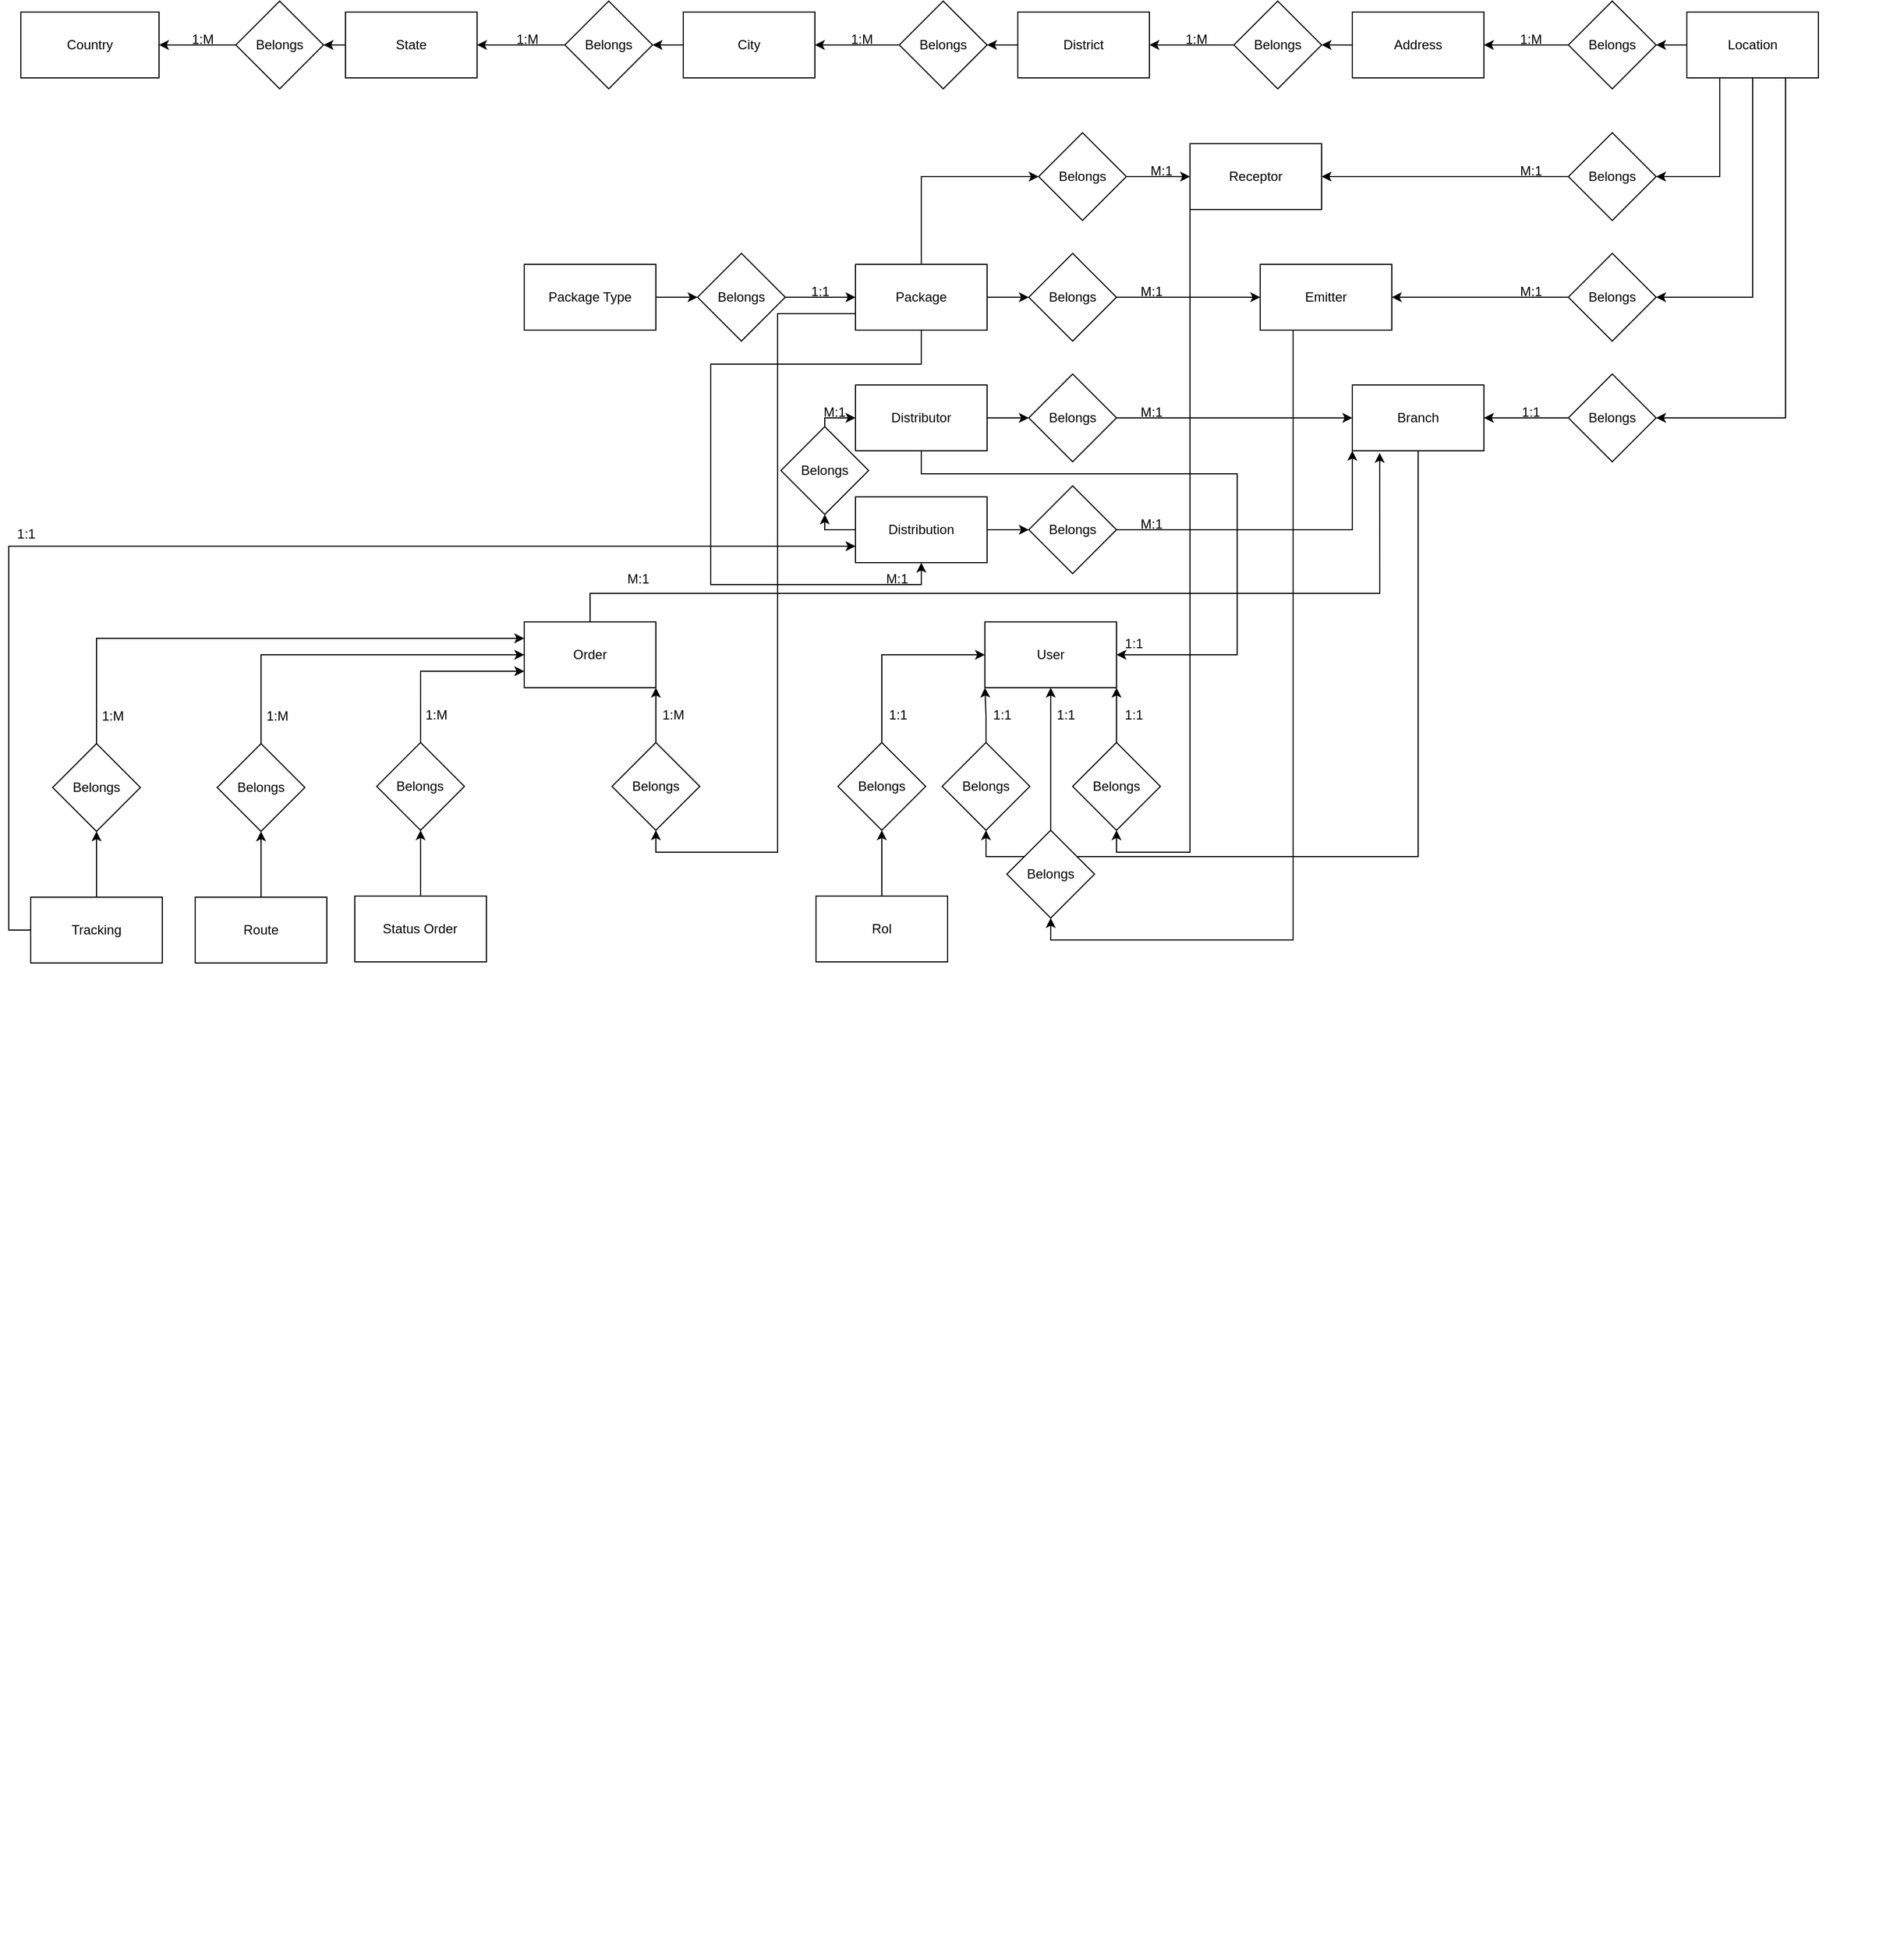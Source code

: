 <mxfile version="22.1.5" type="device">
  <diagram name="Página-1" id="EHT_aglO2U1MHOR7IKIn">
    <mxGraphModel dx="2842" dy="1823" grid="1" gridSize="10" guides="1" tooltips="1" connect="1" arrows="1" fold="1" page="1" pageScale="1" pageWidth="827" pageHeight="1169" math="0" shadow="0">
      <root>
        <mxCell id="0" />
        <mxCell id="1" parent="0" />
        <mxCell id="vcf6kk9Mx6y_zau_NbMi-1" value="" style="group" connectable="0" vertex="1" parent="1">
          <mxGeometry x="-650" y="-991" width="1347" height="1755" as="geometry" />
        </mxCell>
        <mxCell id="vcf6kk9Mx6y_zau_NbMi-116" style="edgeStyle=orthogonalEdgeStyle;rounded=0;orthogonalLoop=1;jettySize=auto;html=1;exitX=0;exitY=0.5;exitDx=0;exitDy=0;entryX=1;entryY=0.5;entryDx=0;entryDy=0;" edge="1" parent="vcf6kk9Mx6y_zau_NbMi-1" source="vcf6kk9Mx6y_zau_NbMi-5" target="vcf6kk9Mx6y_zau_NbMi-18">
          <mxGeometry relative="1" as="geometry" />
        </mxCell>
        <mxCell id="vcf6kk9Mx6y_zau_NbMi-5" value="City" style="rounded=0;whiteSpace=wrap;html=1;" vertex="1" parent="vcf6kk9Mx6y_zau_NbMi-1">
          <mxGeometry x="235" y="-10" width="120" height="60" as="geometry" />
        </mxCell>
        <mxCell id="vcf6kk9Mx6y_zau_NbMi-6" value="State" style="rounded=0;whiteSpace=wrap;html=1;" vertex="1" parent="vcf6kk9Mx6y_zau_NbMi-1">
          <mxGeometry x="-73" y="-10" width="120" height="60" as="geometry" />
        </mxCell>
        <mxCell id="vcf6kk9Mx6y_zau_NbMi-16" value="" style="edgeStyle=orthogonalEdgeStyle;rounded=0;orthogonalLoop=1;jettySize=auto;html=1;entryX=1;entryY=0.5;entryDx=0;entryDy=0;" edge="1" parent="vcf6kk9Mx6y_zau_NbMi-1" source="vcf6kk9Mx6y_zau_NbMi-6" target="vcf6kk9Mx6y_zau_NbMi-15">
          <mxGeometry relative="1" as="geometry" />
        </mxCell>
        <mxCell id="vcf6kk9Mx6y_zau_NbMi-115" style="edgeStyle=orthogonalEdgeStyle;rounded=0;orthogonalLoop=1;jettySize=auto;html=1;exitX=0;exitY=0.5;exitDx=0;exitDy=0;entryX=1;entryY=0.5;entryDx=0;entryDy=0;" edge="1" parent="vcf6kk9Mx6y_zau_NbMi-1" source="vcf6kk9Mx6y_zau_NbMi-18" target="vcf6kk9Mx6y_zau_NbMi-6">
          <mxGeometry relative="1" as="geometry" />
        </mxCell>
        <mxCell id="vcf6kk9Mx6y_zau_NbMi-18" value="Belongs" style="rhombus;whiteSpace=wrap;html=1;" vertex="1" parent="vcf6kk9Mx6y_zau_NbMi-1">
          <mxGeometry x="127" y="-20" width="80" height="80" as="geometry" />
        </mxCell>
        <mxCell id="vcf6kk9Mx6y_zau_NbMi-44" value="1:M" style="text;html=1;strokeColor=none;fillColor=none;align=center;verticalAlign=middle;whiteSpace=wrap;rounded=0;" vertex="1" parent="vcf6kk9Mx6y_zau_NbMi-1">
          <mxGeometry x="-218" y="10" width="30" height="10" as="geometry" />
        </mxCell>
        <mxCell id="vcf6kk9Mx6y_zau_NbMi-46" value="1:M" style="text;html=1;strokeColor=none;fillColor=none;align=center;verticalAlign=middle;whiteSpace=wrap;rounded=0;rotation=0;" vertex="1" parent="vcf6kk9Mx6y_zau_NbMi-1">
          <mxGeometry x="77" y="10" width="32" height="10" as="geometry" />
        </mxCell>
        <mxCell id="vcf6kk9Mx6y_zau_NbMi-15" value="Belongs" style="rhombus;whiteSpace=wrap;html=1;" vertex="1" parent="vcf6kk9Mx6y_zau_NbMi-1">
          <mxGeometry x="-173" y="-20" width="80" height="80" as="geometry" />
        </mxCell>
        <mxCell id="vcf6kk9Mx6y_zau_NbMi-7" value="Country" style="rounded=0;whiteSpace=wrap;html=1;" vertex="1" parent="vcf6kk9Mx6y_zau_NbMi-1">
          <mxGeometry x="-369" y="-10" width="126" height="60" as="geometry" />
        </mxCell>
        <mxCell id="vcf6kk9Mx6y_zau_NbMi-14" style="edgeStyle=orthogonalEdgeStyle;rounded=0;orthogonalLoop=1;jettySize=auto;html=1;" edge="1" parent="vcf6kk9Mx6y_zau_NbMi-1" source="vcf6kk9Mx6y_zau_NbMi-15" target="vcf6kk9Mx6y_zau_NbMi-7">
          <mxGeometry relative="1" as="geometry">
            <mxPoint x="297" as="sourcePoint" />
            <Array as="points" />
          </mxGeometry>
        </mxCell>
        <mxCell id="vcf6kk9Mx6y_zau_NbMi-118" value="District" style="rounded=0;whiteSpace=wrap;html=1;" vertex="1" parent="vcf6kk9Mx6y_zau_NbMi-1">
          <mxGeometry x="540" y="-10" width="120" height="60" as="geometry" />
        </mxCell>
        <mxCell id="vcf6kk9Mx6y_zau_NbMi-121" style="edgeStyle=orthogonalEdgeStyle;rounded=0;orthogonalLoop=1;jettySize=auto;html=1;exitX=0;exitY=0.5;exitDx=0;exitDy=0;entryX=1;entryY=0.5;entryDx=0;entryDy=0;" edge="1" parent="vcf6kk9Mx6y_zau_NbMi-1" source="vcf6kk9Mx6y_zau_NbMi-119" target="vcf6kk9Mx6y_zau_NbMi-5">
          <mxGeometry relative="1" as="geometry" />
        </mxCell>
        <mxCell id="vcf6kk9Mx6y_zau_NbMi-119" value="Belongs" style="rhombus;whiteSpace=wrap;html=1;" vertex="1" parent="vcf6kk9Mx6y_zau_NbMi-1">
          <mxGeometry x="432" y="-20" width="80" height="80" as="geometry" />
        </mxCell>
        <mxCell id="vcf6kk9Mx6y_zau_NbMi-117" style="edgeStyle=orthogonalEdgeStyle;rounded=0;orthogonalLoop=1;jettySize=auto;html=1;exitX=0;exitY=0.5;exitDx=0;exitDy=0;entryX=1;entryY=0.5;entryDx=0;entryDy=0;" edge="1" parent="vcf6kk9Mx6y_zau_NbMi-1" source="vcf6kk9Mx6y_zau_NbMi-118" target="vcf6kk9Mx6y_zau_NbMi-119">
          <mxGeometry relative="1" as="geometry" />
        </mxCell>
        <mxCell id="vcf6kk9Mx6y_zau_NbMi-120" value="1:M" style="text;html=1;strokeColor=none;fillColor=none;align=center;verticalAlign=middle;whiteSpace=wrap;rounded=0;rotation=0;" vertex="1" parent="vcf6kk9Mx6y_zau_NbMi-1">
          <mxGeometry x="382" y="10" width="32" height="10" as="geometry" />
        </mxCell>
        <mxCell id="vcf6kk9Mx6y_zau_NbMi-122" value="Address" style="rounded=0;whiteSpace=wrap;html=1;" vertex="1" parent="vcf6kk9Mx6y_zau_NbMi-1">
          <mxGeometry x="845" y="-10" width="120" height="60" as="geometry" />
        </mxCell>
        <mxCell id="vcf6kk9Mx6y_zau_NbMi-127" style="edgeStyle=orthogonalEdgeStyle;rounded=0;orthogonalLoop=1;jettySize=auto;html=1;exitX=0;exitY=0.5;exitDx=0;exitDy=0;entryX=1;entryY=0.5;entryDx=0;entryDy=0;" edge="1" parent="vcf6kk9Mx6y_zau_NbMi-1" source="vcf6kk9Mx6y_zau_NbMi-124" target="vcf6kk9Mx6y_zau_NbMi-118">
          <mxGeometry relative="1" as="geometry" />
        </mxCell>
        <mxCell id="vcf6kk9Mx6y_zau_NbMi-124" value="Belongs" style="rhombus;whiteSpace=wrap;html=1;" vertex="1" parent="vcf6kk9Mx6y_zau_NbMi-1">
          <mxGeometry x="737" y="-20" width="80" height="80" as="geometry" />
        </mxCell>
        <mxCell id="vcf6kk9Mx6y_zau_NbMi-125" style="edgeStyle=orthogonalEdgeStyle;rounded=0;orthogonalLoop=1;jettySize=auto;html=1;exitX=0;exitY=0.5;exitDx=0;exitDy=0;entryX=1;entryY=0.5;entryDx=0;entryDy=0;" edge="1" parent="vcf6kk9Mx6y_zau_NbMi-1" source="vcf6kk9Mx6y_zau_NbMi-122" target="vcf6kk9Mx6y_zau_NbMi-124">
          <mxGeometry relative="1" as="geometry" />
        </mxCell>
        <mxCell id="vcf6kk9Mx6y_zau_NbMi-126" value="1:M" style="text;html=1;strokeColor=none;fillColor=none;align=center;verticalAlign=middle;whiteSpace=wrap;rounded=0;rotation=0;" vertex="1" parent="vcf6kk9Mx6y_zau_NbMi-1">
          <mxGeometry x="687" y="10" width="32" height="10" as="geometry" />
        </mxCell>
        <mxCell id="vcf6kk9Mx6y_zau_NbMi-147" style="edgeStyle=orthogonalEdgeStyle;rounded=0;orthogonalLoop=1;jettySize=auto;html=1;exitX=0.25;exitY=1;exitDx=0;exitDy=0;entryX=1;entryY=0.5;entryDx=0;entryDy=0;" edge="1" parent="vcf6kk9Mx6y_zau_NbMi-1" source="vcf6kk9Mx6y_zau_NbMi-128" target="vcf6kk9Mx6y_zau_NbMi-137">
          <mxGeometry relative="1" as="geometry" />
        </mxCell>
        <mxCell id="vcf6kk9Mx6y_zau_NbMi-148" style="edgeStyle=orthogonalEdgeStyle;rounded=0;orthogonalLoop=1;jettySize=auto;html=1;exitX=0.5;exitY=1;exitDx=0;exitDy=0;entryX=1;entryY=0.5;entryDx=0;entryDy=0;" edge="1" parent="vcf6kk9Mx6y_zau_NbMi-1" source="vcf6kk9Mx6y_zau_NbMi-128" target="vcf6kk9Mx6y_zau_NbMi-141">
          <mxGeometry relative="1" as="geometry" />
        </mxCell>
        <mxCell id="vcf6kk9Mx6y_zau_NbMi-149" style="edgeStyle=orthogonalEdgeStyle;rounded=0;orthogonalLoop=1;jettySize=auto;html=1;exitX=0.75;exitY=1;exitDx=0;exitDy=0;entryX=1;entryY=0.5;entryDx=0;entryDy=0;" edge="1" parent="vcf6kk9Mx6y_zau_NbMi-1" source="vcf6kk9Mx6y_zau_NbMi-128" target="vcf6kk9Mx6y_zau_NbMi-145">
          <mxGeometry relative="1" as="geometry" />
        </mxCell>
        <mxCell id="vcf6kk9Mx6y_zau_NbMi-128" value="Location" style="rounded=0;whiteSpace=wrap;html=1;" vertex="1" parent="vcf6kk9Mx6y_zau_NbMi-1">
          <mxGeometry x="1150" y="-10" width="120" height="60" as="geometry" />
        </mxCell>
        <mxCell id="vcf6kk9Mx6y_zau_NbMi-134" style="edgeStyle=orthogonalEdgeStyle;rounded=0;orthogonalLoop=1;jettySize=auto;html=1;exitX=0;exitY=0.5;exitDx=0;exitDy=0;entryX=1;entryY=0.5;entryDx=0;entryDy=0;" edge="1" parent="vcf6kk9Mx6y_zau_NbMi-1" source="vcf6kk9Mx6y_zau_NbMi-130" target="vcf6kk9Mx6y_zau_NbMi-122">
          <mxGeometry relative="1" as="geometry" />
        </mxCell>
        <mxCell id="vcf6kk9Mx6y_zau_NbMi-130" value="Belongs" style="rhombus;whiteSpace=wrap;html=1;" vertex="1" parent="vcf6kk9Mx6y_zau_NbMi-1">
          <mxGeometry x="1042" y="-20" width="80" height="80" as="geometry" />
        </mxCell>
        <mxCell id="vcf6kk9Mx6y_zau_NbMi-131" style="edgeStyle=orthogonalEdgeStyle;rounded=0;orthogonalLoop=1;jettySize=auto;html=1;exitX=0;exitY=0.5;exitDx=0;exitDy=0;entryX=1;entryY=0.5;entryDx=0;entryDy=0;" edge="1" parent="vcf6kk9Mx6y_zau_NbMi-1" source="vcf6kk9Mx6y_zau_NbMi-128" target="vcf6kk9Mx6y_zau_NbMi-130">
          <mxGeometry relative="1" as="geometry" />
        </mxCell>
        <mxCell id="vcf6kk9Mx6y_zau_NbMi-132" value="1:M" style="text;html=1;strokeColor=none;fillColor=none;align=center;verticalAlign=middle;whiteSpace=wrap;rounded=0;rotation=0;" vertex="1" parent="vcf6kk9Mx6y_zau_NbMi-1">
          <mxGeometry x="992" y="10" width="32" height="10" as="geometry" />
        </mxCell>
        <mxCell id="vcf6kk9Mx6y_zau_NbMi-162" style="edgeStyle=orthogonalEdgeStyle;rounded=0;orthogonalLoop=1;jettySize=auto;html=1;exitX=0;exitY=1;exitDx=0;exitDy=0;entryX=0.5;entryY=1;entryDx=0;entryDy=0;" edge="1" parent="vcf6kk9Mx6y_zau_NbMi-1" source="vcf6kk9Mx6y_zau_NbMi-135" target="vcf6kk9Mx6y_zau_NbMi-153">
          <mxGeometry relative="1" as="geometry" />
        </mxCell>
        <mxCell id="vcf6kk9Mx6y_zau_NbMi-135" value="Receptor" style="rounded=0;whiteSpace=wrap;html=1;" vertex="1" parent="vcf6kk9Mx6y_zau_NbMi-1">
          <mxGeometry x="697" y="110" width="120" height="60" as="geometry" />
        </mxCell>
        <mxCell id="vcf6kk9Mx6y_zau_NbMi-136" style="edgeStyle=orthogonalEdgeStyle;rounded=0;orthogonalLoop=1;jettySize=auto;html=1;exitX=0;exitY=0.5;exitDx=0;exitDy=0;entryX=1;entryY=0.5;entryDx=0;entryDy=0;" edge="1" parent="vcf6kk9Mx6y_zau_NbMi-1" source="vcf6kk9Mx6y_zau_NbMi-137" target="vcf6kk9Mx6y_zau_NbMi-135">
          <mxGeometry relative="1" as="geometry" />
        </mxCell>
        <mxCell id="vcf6kk9Mx6y_zau_NbMi-137" value="Belongs" style="rhombus;whiteSpace=wrap;html=1;" vertex="1" parent="vcf6kk9Mx6y_zau_NbMi-1">
          <mxGeometry x="1042" y="100" width="80" height="80" as="geometry" />
        </mxCell>
        <mxCell id="vcf6kk9Mx6y_zau_NbMi-138" value="M:1" style="text;html=1;strokeColor=none;fillColor=none;align=center;verticalAlign=middle;whiteSpace=wrap;rounded=0;rotation=0;" vertex="1" parent="vcf6kk9Mx6y_zau_NbMi-1">
          <mxGeometry x="992" y="130" width="32" height="10" as="geometry" />
        </mxCell>
        <mxCell id="vcf6kk9Mx6y_zau_NbMi-161" style="edgeStyle=orthogonalEdgeStyle;rounded=0;orthogonalLoop=1;jettySize=auto;html=1;exitX=0.25;exitY=1;exitDx=0;exitDy=0;entryX=0.5;entryY=1;entryDx=0;entryDy=0;" edge="1" parent="vcf6kk9Mx6y_zau_NbMi-1" source="vcf6kk9Mx6y_zau_NbMi-139" target="vcf6kk9Mx6y_zau_NbMi-155">
          <mxGeometry relative="1" as="geometry" />
        </mxCell>
        <mxCell id="vcf6kk9Mx6y_zau_NbMi-139" value="Emitter" style="rounded=0;whiteSpace=wrap;html=1;" vertex="1" parent="vcf6kk9Mx6y_zau_NbMi-1">
          <mxGeometry x="761" y="220" width="120" height="60" as="geometry" />
        </mxCell>
        <mxCell id="vcf6kk9Mx6y_zau_NbMi-140" style="edgeStyle=orthogonalEdgeStyle;rounded=0;orthogonalLoop=1;jettySize=auto;html=1;exitX=0;exitY=0.5;exitDx=0;exitDy=0;entryX=1;entryY=0.5;entryDx=0;entryDy=0;" edge="1" parent="vcf6kk9Mx6y_zau_NbMi-1" source="vcf6kk9Mx6y_zau_NbMi-141" target="vcf6kk9Mx6y_zau_NbMi-139">
          <mxGeometry relative="1" as="geometry" />
        </mxCell>
        <mxCell id="vcf6kk9Mx6y_zau_NbMi-141" value="Belongs" style="rhombus;whiteSpace=wrap;html=1;" vertex="1" parent="vcf6kk9Mx6y_zau_NbMi-1">
          <mxGeometry x="1042" y="210" width="80" height="80" as="geometry" />
        </mxCell>
        <mxCell id="vcf6kk9Mx6y_zau_NbMi-142" value="M:1" style="text;html=1;strokeColor=none;fillColor=none;align=center;verticalAlign=middle;whiteSpace=wrap;rounded=0;rotation=0;" vertex="1" parent="vcf6kk9Mx6y_zau_NbMi-1">
          <mxGeometry x="992" y="240" width="32" height="10" as="geometry" />
        </mxCell>
        <mxCell id="vcf6kk9Mx6y_zau_NbMi-160" style="edgeStyle=orthogonalEdgeStyle;rounded=0;orthogonalLoop=1;jettySize=auto;html=1;exitX=0.5;exitY=1;exitDx=0;exitDy=0;entryX=0.5;entryY=1;entryDx=0;entryDy=0;" edge="1" parent="vcf6kk9Mx6y_zau_NbMi-1" source="vcf6kk9Mx6y_zau_NbMi-143" target="vcf6kk9Mx6y_zau_NbMi-154">
          <mxGeometry relative="1" as="geometry">
            <Array as="points">
              <mxPoint x="905" y="760" />
              <mxPoint x="511" y="760" />
            </Array>
          </mxGeometry>
        </mxCell>
        <mxCell id="vcf6kk9Mx6y_zau_NbMi-143" value="Branch" style="rounded=0;whiteSpace=wrap;html=1;" vertex="1" parent="vcf6kk9Mx6y_zau_NbMi-1">
          <mxGeometry x="845" y="330" width="120" height="60" as="geometry" />
        </mxCell>
        <mxCell id="vcf6kk9Mx6y_zau_NbMi-144" style="edgeStyle=orthogonalEdgeStyle;rounded=0;orthogonalLoop=1;jettySize=auto;html=1;exitX=0;exitY=0.5;exitDx=0;exitDy=0;entryX=1;entryY=0.5;entryDx=0;entryDy=0;" edge="1" parent="vcf6kk9Mx6y_zau_NbMi-1" source="vcf6kk9Mx6y_zau_NbMi-145" target="vcf6kk9Mx6y_zau_NbMi-143">
          <mxGeometry relative="1" as="geometry" />
        </mxCell>
        <mxCell id="vcf6kk9Mx6y_zau_NbMi-145" value="Belongs" style="rhombus;whiteSpace=wrap;html=1;" vertex="1" parent="vcf6kk9Mx6y_zau_NbMi-1">
          <mxGeometry x="1042" y="320" width="80" height="80" as="geometry" />
        </mxCell>
        <mxCell id="vcf6kk9Mx6y_zau_NbMi-146" value="1:1" style="text;html=1;strokeColor=none;fillColor=none;align=center;verticalAlign=middle;whiteSpace=wrap;rounded=0;rotation=0;" vertex="1" parent="vcf6kk9Mx6y_zau_NbMi-1">
          <mxGeometry x="992" y="350" width="32" height="10" as="geometry" />
        </mxCell>
        <mxCell id="vcf6kk9Mx6y_zau_NbMi-150" value="User" style="rounded=0;whiteSpace=wrap;html=1;" vertex="1" parent="vcf6kk9Mx6y_zau_NbMi-1">
          <mxGeometry x="510" y="546" width="120" height="60" as="geometry" />
        </mxCell>
        <mxCell id="vcf6kk9Mx6y_zau_NbMi-157" style="edgeStyle=orthogonalEdgeStyle;rounded=0;orthogonalLoop=1;jettySize=auto;html=1;exitX=0.5;exitY=0;exitDx=0;exitDy=0;" edge="1" parent="vcf6kk9Mx6y_zau_NbMi-1" source="vcf6kk9Mx6y_zau_NbMi-153">
          <mxGeometry relative="1" as="geometry">
            <mxPoint x="630" y="606" as="targetPoint" />
          </mxGeometry>
        </mxCell>
        <mxCell id="vcf6kk9Mx6y_zau_NbMi-153" value="Belongs" style="rhombus;whiteSpace=wrap;html=1;" vertex="1" parent="vcf6kk9Mx6y_zau_NbMi-1">
          <mxGeometry x="590" y="656" width="80" height="80" as="geometry" />
        </mxCell>
        <mxCell id="vcf6kk9Mx6y_zau_NbMi-156" style="edgeStyle=orthogonalEdgeStyle;rounded=0;orthogonalLoop=1;jettySize=auto;html=1;" edge="1" parent="vcf6kk9Mx6y_zau_NbMi-1" source="vcf6kk9Mx6y_zau_NbMi-154">
          <mxGeometry relative="1" as="geometry">
            <mxPoint x="510" y="606" as="targetPoint" />
          </mxGeometry>
        </mxCell>
        <mxCell id="vcf6kk9Mx6y_zau_NbMi-154" value="Belongs" style="rhombus;whiteSpace=wrap;html=1;" vertex="1" parent="vcf6kk9Mx6y_zau_NbMi-1">
          <mxGeometry x="471" y="656" width="80" height="80" as="geometry" />
        </mxCell>
        <mxCell id="vcf6kk9Mx6y_zau_NbMi-158" style="edgeStyle=orthogonalEdgeStyle;rounded=0;orthogonalLoop=1;jettySize=auto;html=1;exitX=0.5;exitY=0;exitDx=0;exitDy=0;entryX=0.5;entryY=1;entryDx=0;entryDy=0;" edge="1" parent="vcf6kk9Mx6y_zau_NbMi-1" source="vcf6kk9Mx6y_zau_NbMi-155" target="vcf6kk9Mx6y_zau_NbMi-150">
          <mxGeometry relative="1" as="geometry" />
        </mxCell>
        <mxCell id="vcf6kk9Mx6y_zau_NbMi-155" value="Belongs" style="rhombus;whiteSpace=wrap;html=1;" vertex="1" parent="vcf6kk9Mx6y_zau_NbMi-1">
          <mxGeometry x="530" y="736" width="80" height="80" as="geometry" />
        </mxCell>
        <mxCell id="vcf6kk9Mx6y_zau_NbMi-163" value="1:1" style="text;html=1;strokeColor=none;fillColor=none;align=center;verticalAlign=middle;whiteSpace=wrap;rounded=0;rotation=0;" vertex="1" parent="vcf6kk9Mx6y_zau_NbMi-1">
          <mxGeometry x="630" y="626" width="32" height="10" as="geometry" />
        </mxCell>
        <mxCell id="vcf6kk9Mx6y_zau_NbMi-165" value="1:1" style="text;html=1;strokeColor=none;fillColor=none;align=center;verticalAlign=middle;whiteSpace=wrap;rounded=0;rotation=0;" vertex="1" parent="vcf6kk9Mx6y_zau_NbMi-1">
          <mxGeometry x="568" y="626" width="32" height="10" as="geometry" />
        </mxCell>
        <mxCell id="vcf6kk9Mx6y_zau_NbMi-164" value="1:1" style="text;html=1;strokeColor=none;fillColor=none;align=center;verticalAlign=middle;whiteSpace=wrap;rounded=0;rotation=0;" vertex="1" parent="vcf6kk9Mx6y_zau_NbMi-1">
          <mxGeometry x="510" y="626" width="32" height="10" as="geometry" />
        </mxCell>
        <mxCell id="vcf6kk9Mx6y_zau_NbMi-167" style="edgeStyle=orthogonalEdgeStyle;rounded=0;orthogonalLoop=1;jettySize=auto;html=1;entryX=0;entryY=0.5;entryDx=0;entryDy=0;exitX=0.5;exitY=0;exitDx=0;exitDy=0;" edge="1" parent="vcf6kk9Mx6y_zau_NbMi-1" source="vcf6kk9Mx6y_zau_NbMi-168" target="vcf6kk9Mx6y_zau_NbMi-150">
          <mxGeometry relative="1" as="geometry">
            <mxPoint x="415" y="606" as="targetPoint" />
          </mxGeometry>
        </mxCell>
        <mxCell id="vcf6kk9Mx6y_zau_NbMi-168" value="Belongs" style="rhombus;whiteSpace=wrap;html=1;" vertex="1" parent="vcf6kk9Mx6y_zau_NbMi-1">
          <mxGeometry x="376" y="656" width="80" height="80" as="geometry" />
        </mxCell>
        <mxCell id="vcf6kk9Mx6y_zau_NbMi-169" value="1:1" style="text;html=1;strokeColor=none;fillColor=none;align=center;verticalAlign=middle;whiteSpace=wrap;rounded=0;rotation=0;" vertex="1" parent="vcf6kk9Mx6y_zau_NbMi-1">
          <mxGeometry x="415" y="626" width="32" height="10" as="geometry" />
        </mxCell>
        <mxCell id="vcf6kk9Mx6y_zau_NbMi-171" style="edgeStyle=orthogonalEdgeStyle;rounded=0;orthogonalLoop=1;jettySize=auto;html=1;entryX=0.5;entryY=1;entryDx=0;entryDy=0;" edge="1" parent="vcf6kk9Mx6y_zau_NbMi-1" source="vcf6kk9Mx6y_zau_NbMi-170" target="vcf6kk9Mx6y_zau_NbMi-168">
          <mxGeometry relative="1" as="geometry" />
        </mxCell>
        <mxCell id="vcf6kk9Mx6y_zau_NbMi-170" value="Rol" style="rounded=0;whiteSpace=wrap;html=1;" vertex="1" parent="vcf6kk9Mx6y_zau_NbMi-1">
          <mxGeometry x="356" y="796" width="120" height="60" as="geometry" />
        </mxCell>
        <mxCell id="vcf6kk9Mx6y_zau_NbMi-190" style="edgeStyle=orthogonalEdgeStyle;rounded=0;orthogonalLoop=1;jettySize=auto;html=1;exitX=0.5;exitY=0;exitDx=0;exitDy=0;entryX=0;entryY=0.5;entryDx=0;entryDy=0;" edge="1" parent="vcf6kk9Mx6y_zau_NbMi-1" source="vcf6kk9Mx6y_zau_NbMi-178" target="vcf6kk9Mx6y_zau_NbMi-187">
          <mxGeometry relative="1" as="geometry" />
        </mxCell>
        <mxCell id="vcf6kk9Mx6y_zau_NbMi-194" style="edgeStyle=orthogonalEdgeStyle;rounded=0;orthogonalLoop=1;jettySize=auto;html=1;exitX=0;exitY=0.75;exitDx=0;exitDy=0;entryX=0.5;entryY=1;entryDx=0;entryDy=0;" edge="1" parent="vcf6kk9Mx6y_zau_NbMi-1" source="vcf6kk9Mx6y_zau_NbMi-178" target="vcf6kk9Mx6y_zau_NbMi-193">
          <mxGeometry relative="1" as="geometry" />
        </mxCell>
        <mxCell id="vcf6kk9Mx6y_zau_NbMi-235" style="edgeStyle=orthogonalEdgeStyle;rounded=0;orthogonalLoop=1;jettySize=auto;html=1;exitX=0.5;exitY=1;exitDx=0;exitDy=0;entryX=0.5;entryY=1;entryDx=0;entryDy=0;" edge="1" parent="vcf6kk9Mx6y_zau_NbMi-1" source="vcf6kk9Mx6y_zau_NbMi-178" target="vcf6kk9Mx6y_zau_NbMi-221">
          <mxGeometry relative="1" as="geometry">
            <Array as="points">
              <mxPoint x="452" y="311" />
              <mxPoint x="260" y="311" />
              <mxPoint x="260" y="512" />
              <mxPoint x="452" y="512" />
            </Array>
          </mxGeometry>
        </mxCell>
        <mxCell id="vcf6kk9Mx6y_zau_NbMi-178" value="Package" style="rounded=0;whiteSpace=wrap;html=1;" vertex="1" parent="vcf6kk9Mx6y_zau_NbMi-1">
          <mxGeometry x="392" y="220" width="120" height="60" as="geometry" />
        </mxCell>
        <mxCell id="vcf6kk9Mx6y_zau_NbMi-181" style="edgeStyle=orthogonalEdgeStyle;rounded=0;orthogonalLoop=1;jettySize=auto;html=1;exitX=1;exitY=0.5;exitDx=0;exitDy=0;entryX=0;entryY=0.5;entryDx=0;entryDy=0;" edge="1" parent="vcf6kk9Mx6y_zau_NbMi-1" source="vcf6kk9Mx6y_zau_NbMi-179" target="vcf6kk9Mx6y_zau_NbMi-139">
          <mxGeometry relative="1" as="geometry">
            <mxPoint x="694" y="245" as="targetPoint" />
          </mxGeometry>
        </mxCell>
        <mxCell id="vcf6kk9Mx6y_zau_NbMi-179" value="Belongs" style="rhombus;whiteSpace=wrap;html=1;" vertex="1" parent="vcf6kk9Mx6y_zau_NbMi-1">
          <mxGeometry x="550" y="210" width="80" height="80" as="geometry" />
        </mxCell>
        <mxCell id="vcf6kk9Mx6y_zau_NbMi-177" style="edgeStyle=orthogonalEdgeStyle;rounded=0;orthogonalLoop=1;jettySize=auto;html=1;entryX=0;entryY=0.5;entryDx=0;entryDy=0;" edge="1" parent="vcf6kk9Mx6y_zau_NbMi-1" source="vcf6kk9Mx6y_zau_NbMi-178" target="vcf6kk9Mx6y_zau_NbMi-179">
          <mxGeometry relative="1" as="geometry" />
        </mxCell>
        <mxCell id="vcf6kk9Mx6y_zau_NbMi-180" value="M:1" style="text;html=1;strokeColor=none;fillColor=none;align=center;verticalAlign=middle;whiteSpace=wrap;rounded=0;rotation=0;" vertex="1" parent="vcf6kk9Mx6y_zau_NbMi-1">
          <mxGeometry x="646" y="240" width="32" height="10" as="geometry" />
        </mxCell>
        <mxCell id="vcf6kk9Mx6y_zau_NbMi-182" value="Package Type" style="rounded=0;whiteSpace=wrap;html=1;" vertex="1" parent="vcf6kk9Mx6y_zau_NbMi-1">
          <mxGeometry x="90" y="220" width="120" height="60" as="geometry" />
        </mxCell>
        <mxCell id="vcf6kk9Mx6y_zau_NbMi-186" style="edgeStyle=orthogonalEdgeStyle;rounded=0;orthogonalLoop=1;jettySize=auto;html=1;exitX=1;exitY=0.5;exitDx=0;exitDy=0;" edge="1" parent="vcf6kk9Mx6y_zau_NbMi-1" source="vcf6kk9Mx6y_zau_NbMi-183" target="vcf6kk9Mx6y_zau_NbMi-178">
          <mxGeometry relative="1" as="geometry" />
        </mxCell>
        <mxCell id="vcf6kk9Mx6y_zau_NbMi-183" value="Belongs" style="rhombus;whiteSpace=wrap;html=1;" vertex="1" parent="vcf6kk9Mx6y_zau_NbMi-1">
          <mxGeometry x="248" y="210" width="80" height="80" as="geometry" />
        </mxCell>
        <mxCell id="vcf6kk9Mx6y_zau_NbMi-184" style="edgeStyle=orthogonalEdgeStyle;rounded=0;orthogonalLoop=1;jettySize=auto;html=1;entryX=0;entryY=0.5;entryDx=0;entryDy=0;" edge="1" parent="vcf6kk9Mx6y_zau_NbMi-1" source="vcf6kk9Mx6y_zau_NbMi-182" target="vcf6kk9Mx6y_zau_NbMi-183">
          <mxGeometry relative="1" as="geometry" />
        </mxCell>
        <mxCell id="vcf6kk9Mx6y_zau_NbMi-185" value="1:1" style="text;html=1;strokeColor=none;fillColor=none;align=center;verticalAlign=middle;whiteSpace=wrap;rounded=0;rotation=0;" vertex="1" parent="vcf6kk9Mx6y_zau_NbMi-1">
          <mxGeometry x="344" y="240" width="32" height="10" as="geometry" />
        </mxCell>
        <mxCell id="vcf6kk9Mx6y_zau_NbMi-189" style="edgeStyle=orthogonalEdgeStyle;rounded=0;orthogonalLoop=1;jettySize=auto;html=1;exitX=1;exitY=0.5;exitDx=0;exitDy=0;entryX=0;entryY=0.5;entryDx=0;entryDy=0;" edge="1" parent="vcf6kk9Mx6y_zau_NbMi-1" source="vcf6kk9Mx6y_zau_NbMi-187" target="vcf6kk9Mx6y_zau_NbMi-135">
          <mxGeometry relative="1" as="geometry" />
        </mxCell>
        <mxCell id="vcf6kk9Mx6y_zau_NbMi-187" value="Belongs" style="rhombus;whiteSpace=wrap;html=1;" vertex="1" parent="vcf6kk9Mx6y_zau_NbMi-1">
          <mxGeometry x="559" y="100" width="80" height="80" as="geometry" />
        </mxCell>
        <mxCell id="vcf6kk9Mx6y_zau_NbMi-188" value="M:1" style="text;html=1;strokeColor=none;fillColor=none;align=center;verticalAlign=middle;whiteSpace=wrap;rounded=0;rotation=0;" vertex="1" parent="vcf6kk9Mx6y_zau_NbMi-1">
          <mxGeometry x="655" y="130" width="32" height="10" as="geometry" />
        </mxCell>
        <mxCell id="vcf6kk9Mx6y_zau_NbMi-219" style="edgeStyle=orthogonalEdgeStyle;rounded=0;orthogonalLoop=1;jettySize=auto;html=1;entryX=0.208;entryY=1.032;entryDx=0;entryDy=0;exitX=0.5;exitY=0;exitDx=0;exitDy=0;entryPerimeter=0;" edge="1" parent="vcf6kk9Mx6y_zau_NbMi-1" source="vcf6kk9Mx6y_zau_NbMi-192" target="vcf6kk9Mx6y_zau_NbMi-143">
          <mxGeometry relative="1" as="geometry">
            <Array as="points">
              <mxPoint x="150" y="520" />
              <mxPoint x="870" y="520" />
            </Array>
          </mxGeometry>
        </mxCell>
        <mxCell id="vcf6kk9Mx6y_zau_NbMi-192" value="Order" style="rounded=0;whiteSpace=wrap;html=1;" vertex="1" parent="vcf6kk9Mx6y_zau_NbMi-1">
          <mxGeometry x="90" y="546" width="120" height="60" as="geometry" />
        </mxCell>
        <mxCell id="vcf6kk9Mx6y_zau_NbMi-195" style="edgeStyle=orthogonalEdgeStyle;rounded=0;orthogonalLoop=1;jettySize=auto;html=1;exitX=0.5;exitY=0;exitDx=0;exitDy=0;entryX=1;entryY=1;entryDx=0;entryDy=0;" edge="1" parent="vcf6kk9Mx6y_zau_NbMi-1" source="vcf6kk9Mx6y_zau_NbMi-193" target="vcf6kk9Mx6y_zau_NbMi-192">
          <mxGeometry relative="1" as="geometry" />
        </mxCell>
        <mxCell id="vcf6kk9Mx6y_zau_NbMi-193" value="Belongs" style="rhombus;whiteSpace=wrap;html=1;" vertex="1" parent="vcf6kk9Mx6y_zau_NbMi-1">
          <mxGeometry x="170" y="656" width="80" height="80" as="geometry" />
        </mxCell>
        <mxCell id="vcf6kk9Mx6y_zau_NbMi-196" value="1:M" style="text;html=1;strokeColor=none;fillColor=none;align=center;verticalAlign=middle;whiteSpace=wrap;rounded=0;rotation=0;" vertex="1" parent="vcf6kk9Mx6y_zau_NbMi-1">
          <mxGeometry x="210" y="626" width="32" height="10" as="geometry" />
        </mxCell>
        <mxCell id="vcf6kk9Mx6y_zau_NbMi-197" style="edgeStyle=orthogonalEdgeStyle;rounded=0;orthogonalLoop=1;jettySize=auto;html=1;exitX=0.5;exitY=0;exitDx=0;exitDy=0;entryX=0;entryY=0.75;entryDx=0;entryDy=0;" edge="1" parent="vcf6kk9Mx6y_zau_NbMi-1" source="vcf6kk9Mx6y_zau_NbMi-198" target="vcf6kk9Mx6y_zau_NbMi-192">
          <mxGeometry relative="1" as="geometry">
            <mxPoint x="70" y="586" as="targetPoint" />
            <Array as="points">
              <mxPoint x="-4" y="591" />
            </Array>
          </mxGeometry>
        </mxCell>
        <mxCell id="vcf6kk9Mx6y_zau_NbMi-198" value="Belongs" style="rhombus;whiteSpace=wrap;html=1;" vertex="1" parent="vcf6kk9Mx6y_zau_NbMi-1">
          <mxGeometry x="-44.52" y="656" width="80" height="80" as="geometry" />
        </mxCell>
        <mxCell id="vcf6kk9Mx6y_zau_NbMi-199" value="1:M" style="text;html=1;strokeColor=none;fillColor=none;align=center;verticalAlign=middle;whiteSpace=wrap;rounded=0;rotation=0;" vertex="1" parent="vcf6kk9Mx6y_zau_NbMi-1">
          <mxGeometry x="-5.52" y="626" width="32" height="10" as="geometry" />
        </mxCell>
        <mxCell id="vcf6kk9Mx6y_zau_NbMi-200" style="edgeStyle=orthogonalEdgeStyle;rounded=0;orthogonalLoop=1;jettySize=auto;html=1;entryX=0.5;entryY=1;entryDx=0;entryDy=0;" edge="1" parent="vcf6kk9Mx6y_zau_NbMi-1" source="vcf6kk9Mx6y_zau_NbMi-201" target="vcf6kk9Mx6y_zau_NbMi-198">
          <mxGeometry relative="1" as="geometry" />
        </mxCell>
        <mxCell id="vcf6kk9Mx6y_zau_NbMi-201" value="Status Order" style="rounded=0;whiteSpace=wrap;html=1;" vertex="1" parent="vcf6kk9Mx6y_zau_NbMi-1">
          <mxGeometry x="-64.52" y="796" width="120" height="60" as="geometry" />
        </mxCell>
        <mxCell id="vcf6kk9Mx6y_zau_NbMi-233" style="edgeStyle=orthogonalEdgeStyle;rounded=0;orthogonalLoop=1;jettySize=auto;html=1;entryX=1;entryY=0.5;entryDx=0;entryDy=0;" edge="1" parent="vcf6kk9Mx6y_zau_NbMi-1" source="vcf6kk9Mx6y_zau_NbMi-214" target="vcf6kk9Mx6y_zau_NbMi-150">
          <mxGeometry relative="1" as="geometry">
            <Array as="points">
              <mxPoint x="452" y="411" />
              <mxPoint x="740" y="411" />
              <mxPoint x="740" y="576" />
            </Array>
          </mxGeometry>
        </mxCell>
        <mxCell id="vcf6kk9Mx6y_zau_NbMi-214" value="Distributor" style="rounded=0;whiteSpace=wrap;html=1;" vertex="1" parent="vcf6kk9Mx6y_zau_NbMi-1">
          <mxGeometry x="392" y="330" width="120" height="60" as="geometry" />
        </mxCell>
        <mxCell id="vcf6kk9Mx6y_zau_NbMi-218" style="edgeStyle=orthogonalEdgeStyle;rounded=0;orthogonalLoop=1;jettySize=auto;html=1;exitX=1;exitY=0.5;exitDx=0;exitDy=0;entryX=0;entryY=0.5;entryDx=0;entryDy=0;" edge="1" parent="vcf6kk9Mx6y_zau_NbMi-1" source="vcf6kk9Mx6y_zau_NbMi-215" target="vcf6kk9Mx6y_zau_NbMi-143">
          <mxGeometry relative="1" as="geometry" />
        </mxCell>
        <mxCell id="vcf6kk9Mx6y_zau_NbMi-215" value="Belongs" style="rhombus;whiteSpace=wrap;html=1;" vertex="1" parent="vcf6kk9Mx6y_zau_NbMi-1">
          <mxGeometry x="550" y="320" width="80" height="80" as="geometry" />
        </mxCell>
        <mxCell id="vcf6kk9Mx6y_zau_NbMi-216" style="edgeStyle=orthogonalEdgeStyle;rounded=0;orthogonalLoop=1;jettySize=auto;html=1;entryX=0;entryY=0.5;entryDx=0;entryDy=0;" edge="1" parent="vcf6kk9Mx6y_zau_NbMi-1" source="vcf6kk9Mx6y_zau_NbMi-214" target="vcf6kk9Mx6y_zau_NbMi-215">
          <mxGeometry relative="1" as="geometry" />
        </mxCell>
        <mxCell id="vcf6kk9Mx6y_zau_NbMi-217" value="M:1" style="text;html=1;strokeColor=none;fillColor=none;align=center;verticalAlign=middle;whiteSpace=wrap;rounded=0;rotation=0;" vertex="1" parent="vcf6kk9Mx6y_zau_NbMi-1">
          <mxGeometry x="646" y="350" width="32" height="10" as="geometry" />
        </mxCell>
        <mxCell id="vcf6kk9Mx6y_zau_NbMi-220" value="M:1" style="text;html=1;strokeColor=none;fillColor=none;align=center;verticalAlign=middle;whiteSpace=wrap;rounded=0;rotation=0;" vertex="1" parent="vcf6kk9Mx6y_zau_NbMi-1">
          <mxGeometry x="178" y="502" width="32" height="10" as="geometry" />
        </mxCell>
        <mxCell id="vcf6kk9Mx6y_zau_NbMi-231" style="edgeStyle=orthogonalEdgeStyle;rounded=0;orthogonalLoop=1;jettySize=auto;html=1;exitX=0;exitY=0.5;exitDx=0;exitDy=0;entryX=0.5;entryY=1;entryDx=0;entryDy=0;" edge="1" parent="vcf6kk9Mx6y_zau_NbMi-1" source="vcf6kk9Mx6y_zau_NbMi-221" target="vcf6kk9Mx6y_zau_NbMi-230">
          <mxGeometry relative="1" as="geometry" />
        </mxCell>
        <mxCell id="vcf6kk9Mx6y_zau_NbMi-221" value="Distribution" style="rounded=0;whiteSpace=wrap;html=1;" vertex="1" parent="vcf6kk9Mx6y_zau_NbMi-1">
          <mxGeometry x="392" y="432" width="120" height="60" as="geometry" />
        </mxCell>
        <mxCell id="vcf6kk9Mx6y_zau_NbMi-227" style="edgeStyle=orthogonalEdgeStyle;rounded=0;orthogonalLoop=1;jettySize=auto;html=1;exitX=1;exitY=0.5;exitDx=0;exitDy=0;entryX=0;entryY=1;entryDx=0;entryDy=0;" edge="1" parent="vcf6kk9Mx6y_zau_NbMi-1" source="vcf6kk9Mx6y_zau_NbMi-222" target="vcf6kk9Mx6y_zau_NbMi-143">
          <mxGeometry relative="1" as="geometry" />
        </mxCell>
        <mxCell id="vcf6kk9Mx6y_zau_NbMi-222" value="Belongs" style="rhombus;whiteSpace=wrap;html=1;" vertex="1" parent="vcf6kk9Mx6y_zau_NbMi-1">
          <mxGeometry x="550" y="422" width="80" height="80" as="geometry" />
        </mxCell>
        <mxCell id="vcf6kk9Mx6y_zau_NbMi-223" style="edgeStyle=orthogonalEdgeStyle;rounded=0;orthogonalLoop=1;jettySize=auto;html=1;entryX=0;entryY=0.5;entryDx=0;entryDy=0;" edge="1" parent="vcf6kk9Mx6y_zau_NbMi-1" source="vcf6kk9Mx6y_zau_NbMi-221" target="vcf6kk9Mx6y_zau_NbMi-222">
          <mxGeometry relative="1" as="geometry" />
        </mxCell>
        <mxCell id="vcf6kk9Mx6y_zau_NbMi-224" value="M:1" style="text;html=1;strokeColor=none;fillColor=none;align=center;verticalAlign=middle;whiteSpace=wrap;rounded=0;rotation=0;" vertex="1" parent="vcf6kk9Mx6y_zau_NbMi-1">
          <mxGeometry x="646" y="452" width="32" height="10" as="geometry" />
        </mxCell>
        <mxCell id="vcf6kk9Mx6y_zau_NbMi-229" value="M:1" style="text;html=1;strokeColor=none;fillColor=none;align=center;verticalAlign=middle;whiteSpace=wrap;rounded=0;rotation=0;" vertex="1" parent="vcf6kk9Mx6y_zau_NbMi-1">
          <mxGeometry x="357" y="350" width="32" height="10" as="geometry" />
        </mxCell>
        <mxCell id="vcf6kk9Mx6y_zau_NbMi-232" style="edgeStyle=orthogonalEdgeStyle;rounded=0;orthogonalLoop=1;jettySize=auto;html=1;exitX=0.5;exitY=0;exitDx=0;exitDy=0;entryX=0;entryY=0.5;entryDx=0;entryDy=0;" edge="1" parent="vcf6kk9Mx6y_zau_NbMi-1" source="vcf6kk9Mx6y_zau_NbMi-230" target="vcf6kk9Mx6y_zau_NbMi-214">
          <mxGeometry relative="1" as="geometry">
            <Array as="points">
              <mxPoint x="364" y="360" />
            </Array>
          </mxGeometry>
        </mxCell>
        <mxCell id="vcf6kk9Mx6y_zau_NbMi-230" value="Belongs" style="rhombus;whiteSpace=wrap;html=1;" vertex="1" parent="vcf6kk9Mx6y_zau_NbMi-1">
          <mxGeometry x="324" y="368" width="80" height="80" as="geometry" />
        </mxCell>
        <mxCell id="vcf6kk9Mx6y_zau_NbMi-234" value="1:1" style="text;html=1;strokeColor=none;fillColor=none;align=center;verticalAlign=middle;whiteSpace=wrap;rounded=0;rotation=0;" vertex="1" parent="vcf6kk9Mx6y_zau_NbMi-1">
          <mxGeometry x="630" y="561" width="32" height="10" as="geometry" />
        </mxCell>
        <mxCell id="vcf6kk9Mx6y_zau_NbMi-236" value="M:1" style="text;html=1;strokeColor=none;fillColor=none;align=center;verticalAlign=middle;whiteSpace=wrap;rounded=0;rotation=0;" vertex="1" parent="vcf6kk9Mx6y_zau_NbMi-1">
          <mxGeometry x="414" y="502" width="32" height="10" as="geometry" />
        </mxCell>
        <mxCell id="vcf6kk9Mx6y_zau_NbMi-203" style="edgeStyle=orthogonalEdgeStyle;rounded=0;orthogonalLoop=1;jettySize=auto;html=1;exitX=0.5;exitY=0;exitDx=0;exitDy=0;entryX=0;entryY=0.5;entryDx=0;entryDy=0;" edge="1" parent="1" source="vcf6kk9Mx6y_zau_NbMi-204" target="vcf6kk9Mx6y_zau_NbMi-192">
          <mxGeometry relative="1" as="geometry">
            <mxPoint x="-705.48" y="-414" as="targetPoint" />
            <Array as="points">
              <mxPoint x="-800" y="-415" />
            </Array>
          </mxGeometry>
        </mxCell>
        <mxCell id="vcf6kk9Mx6y_zau_NbMi-204" value="Belongs" style="rhombus;whiteSpace=wrap;html=1;" vertex="1" parent="1">
          <mxGeometry x="-840" y="-334" width="80" height="80" as="geometry" />
        </mxCell>
        <mxCell id="vcf6kk9Mx6y_zau_NbMi-205" value="1:M" style="text;html=1;strokeColor=none;fillColor=none;align=center;verticalAlign=middle;whiteSpace=wrap;rounded=0;rotation=0;" vertex="1" parent="1">
          <mxGeometry x="-801" y="-364" width="32" height="10" as="geometry" />
        </mxCell>
        <mxCell id="vcf6kk9Mx6y_zau_NbMi-206" style="edgeStyle=orthogonalEdgeStyle;rounded=0;orthogonalLoop=1;jettySize=auto;html=1;entryX=0.5;entryY=1;entryDx=0;entryDy=0;" edge="1" parent="1" source="vcf6kk9Mx6y_zau_NbMi-207" target="vcf6kk9Mx6y_zau_NbMi-204">
          <mxGeometry relative="1" as="geometry" />
        </mxCell>
        <mxCell id="vcf6kk9Mx6y_zau_NbMi-207" value="Route" style="rounded=0;whiteSpace=wrap;html=1;" vertex="1" parent="1">
          <mxGeometry x="-860" y="-194" width="120" height="60" as="geometry" />
        </mxCell>
        <mxCell id="vcf6kk9Mx6y_zau_NbMi-213" style="edgeStyle=orthogonalEdgeStyle;rounded=0;orthogonalLoop=1;jettySize=auto;html=1;exitX=0.5;exitY=0;exitDx=0;exitDy=0;entryX=0;entryY=0.25;entryDx=0;entryDy=0;" edge="1" parent="1" source="vcf6kk9Mx6y_zau_NbMi-209" target="vcf6kk9Mx6y_zau_NbMi-192">
          <mxGeometry relative="1" as="geometry" />
        </mxCell>
        <mxCell id="vcf6kk9Mx6y_zau_NbMi-209" value="Belongs" style="rhombus;whiteSpace=wrap;html=1;" vertex="1" parent="1">
          <mxGeometry x="-990" y="-334" width="80" height="80" as="geometry" />
        </mxCell>
        <mxCell id="vcf6kk9Mx6y_zau_NbMi-210" value="1:M" style="text;html=1;strokeColor=none;fillColor=none;align=center;verticalAlign=middle;whiteSpace=wrap;rounded=0;rotation=0;" vertex="1" parent="1">
          <mxGeometry x="-951" y="-364" width="32" height="10" as="geometry" />
        </mxCell>
        <mxCell id="vcf6kk9Mx6y_zau_NbMi-211" style="edgeStyle=orthogonalEdgeStyle;rounded=0;orthogonalLoop=1;jettySize=auto;html=1;entryX=0.5;entryY=1;entryDx=0;entryDy=0;" edge="1" parent="1" source="vcf6kk9Mx6y_zau_NbMi-212" target="vcf6kk9Mx6y_zau_NbMi-209">
          <mxGeometry relative="1" as="geometry" />
        </mxCell>
        <mxCell id="vcf6kk9Mx6y_zau_NbMi-237" style="edgeStyle=orthogonalEdgeStyle;rounded=0;orthogonalLoop=1;jettySize=auto;html=1;exitX=0;exitY=0.5;exitDx=0;exitDy=0;entryX=0;entryY=0.75;entryDx=0;entryDy=0;" edge="1" parent="1" source="vcf6kk9Mx6y_zau_NbMi-212" target="vcf6kk9Mx6y_zau_NbMi-221">
          <mxGeometry relative="1" as="geometry" />
        </mxCell>
        <mxCell id="vcf6kk9Mx6y_zau_NbMi-212" value="Tracking" style="rounded=0;whiteSpace=wrap;html=1;" vertex="1" parent="1">
          <mxGeometry x="-1010" y="-194" width="120" height="60" as="geometry" />
        </mxCell>
        <mxCell id="vcf6kk9Mx6y_zau_NbMi-238" value="1:1" style="text;html=1;strokeColor=none;fillColor=none;align=center;verticalAlign=middle;whiteSpace=wrap;rounded=0;rotation=0;" vertex="1" parent="1">
          <mxGeometry x="-1030" y="-530" width="32" height="10" as="geometry" />
        </mxCell>
      </root>
    </mxGraphModel>
  </diagram>
</mxfile>
